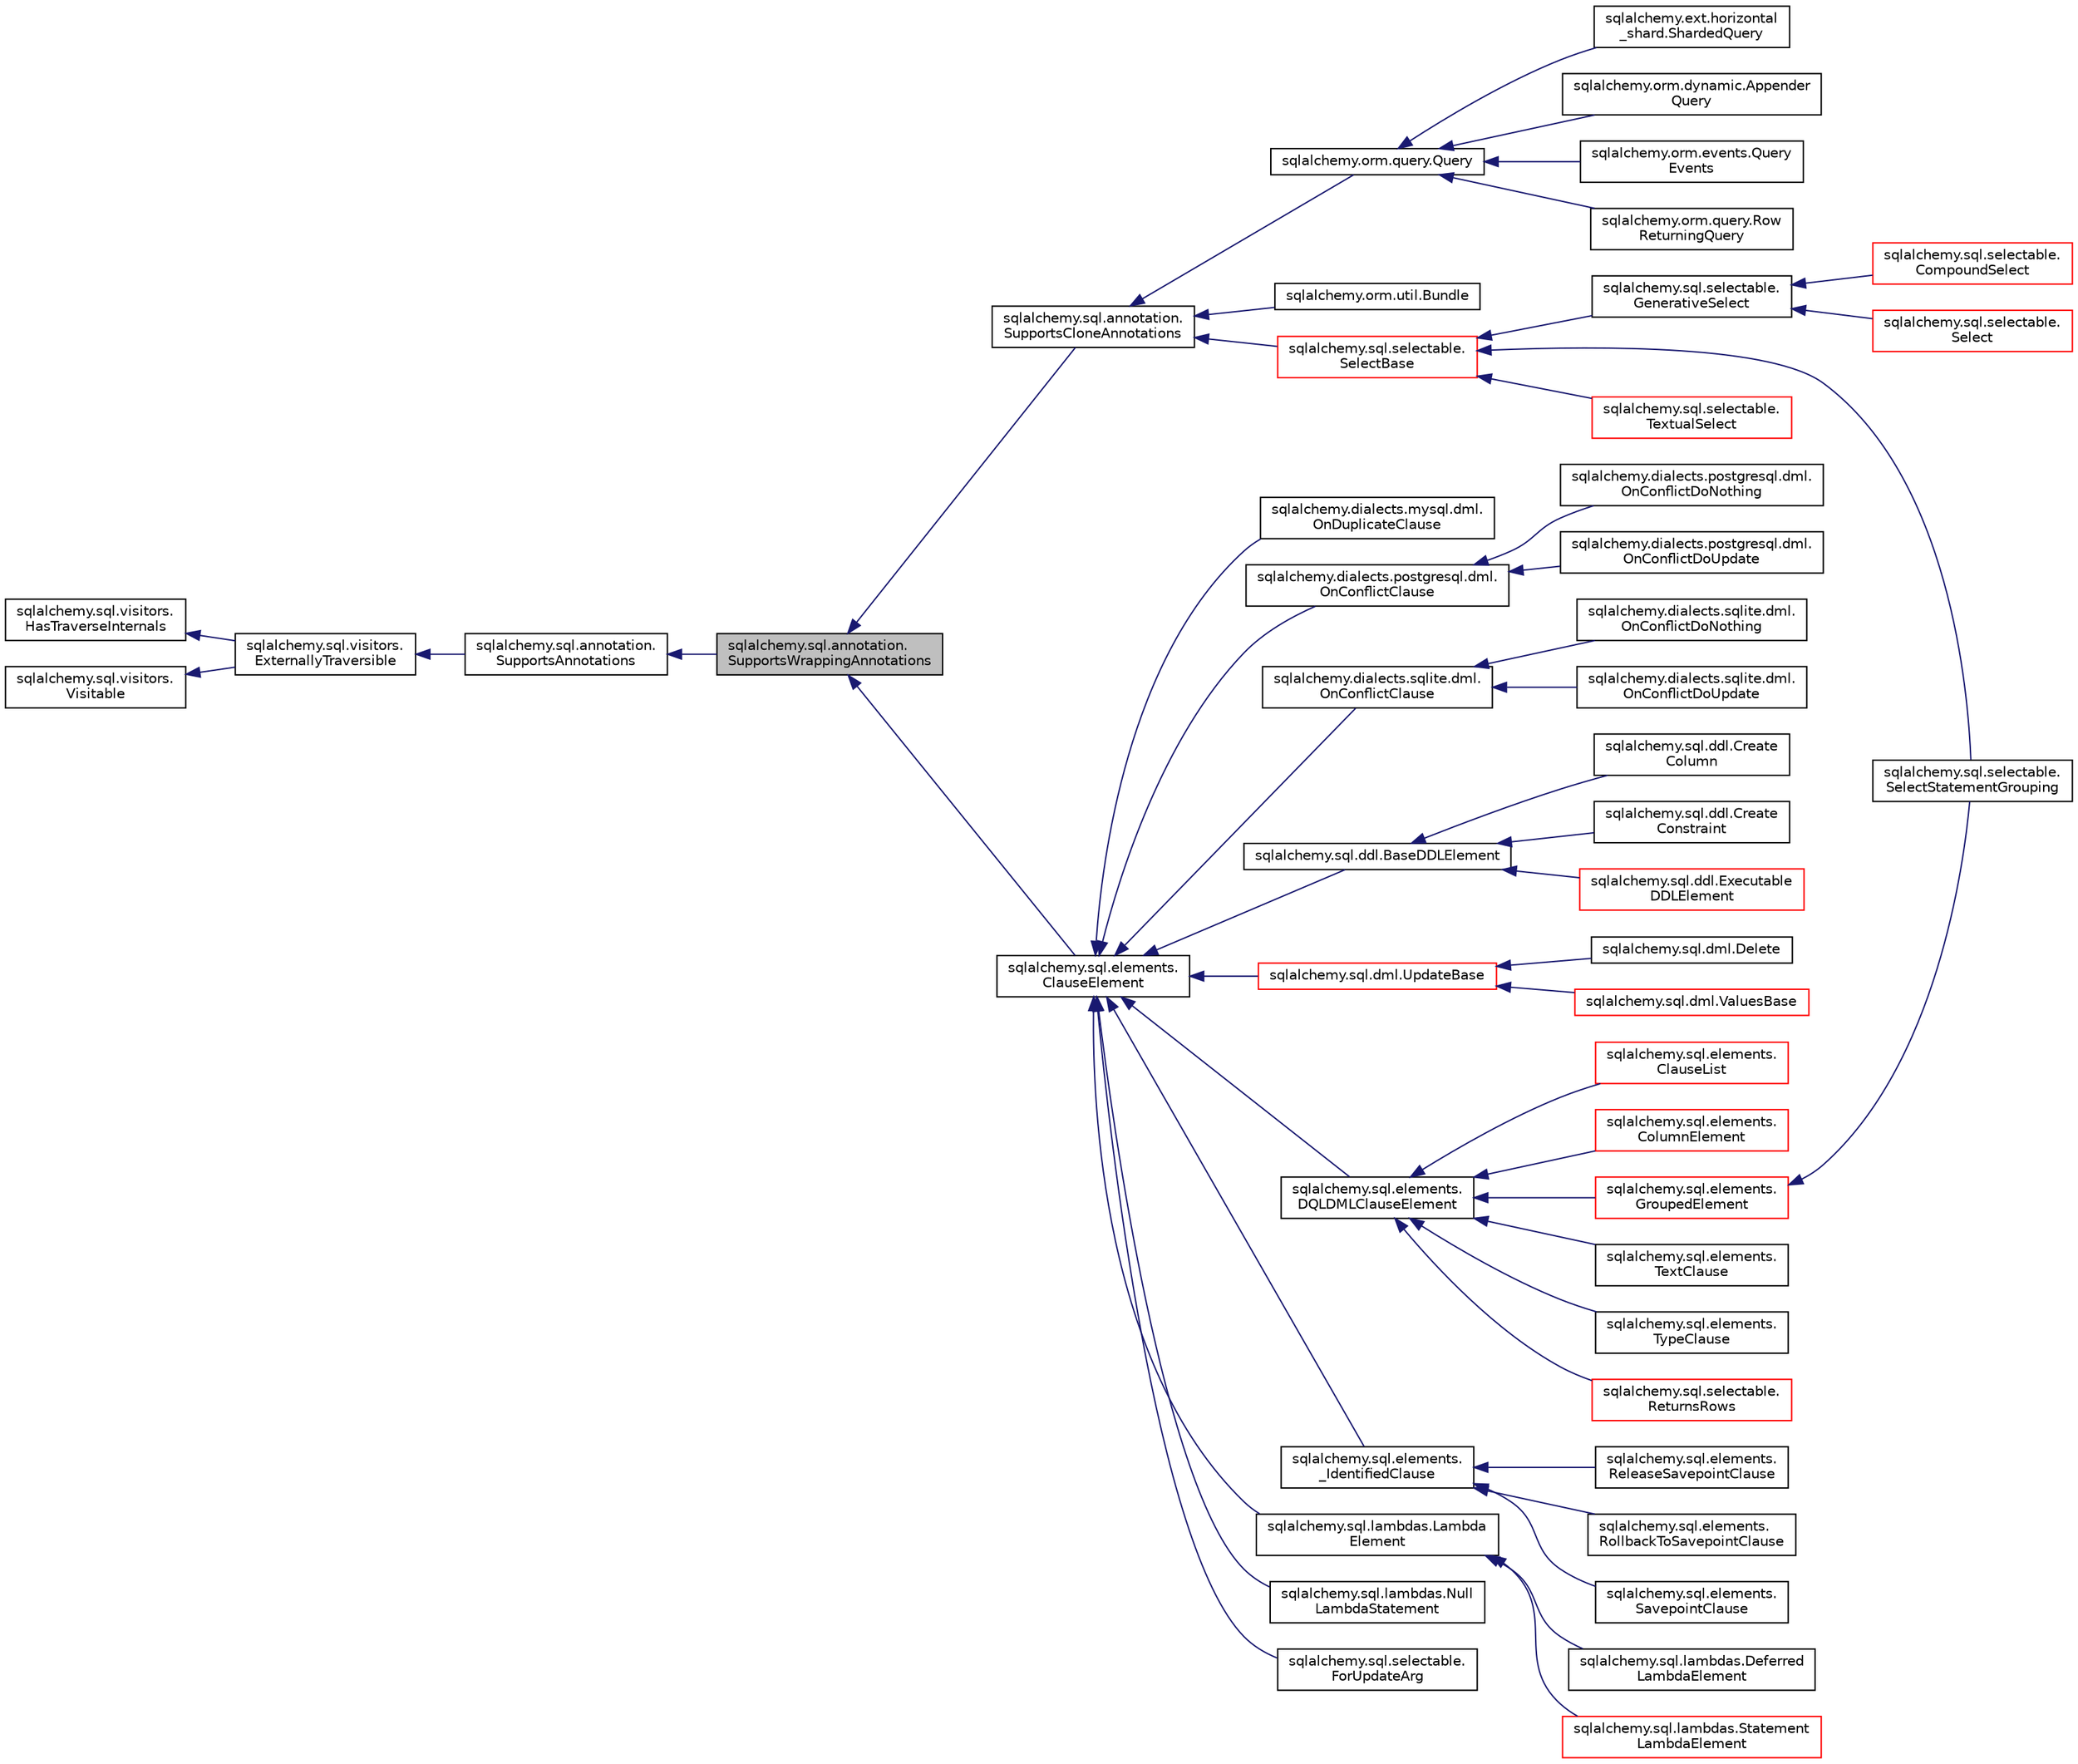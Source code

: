 digraph "sqlalchemy.sql.annotation.SupportsWrappingAnnotations"
{
 // LATEX_PDF_SIZE
  edge [fontname="Helvetica",fontsize="10",labelfontname="Helvetica",labelfontsize="10"];
  node [fontname="Helvetica",fontsize="10",shape=record];
  rankdir="LR";
  Node1 [label="sqlalchemy.sql.annotation.\lSupportsWrappingAnnotations",height=0.2,width=0.4,color="black", fillcolor="grey75", style="filled", fontcolor="black",tooltip=" "];
  Node2 -> Node1 [dir="back",color="midnightblue",fontsize="10",style="solid",fontname="Helvetica"];
  Node2 [label="sqlalchemy.sql.annotation.\lSupportsAnnotations",height=0.2,width=0.4,color="black", fillcolor="white", style="filled",URL="$classsqlalchemy_1_1sql_1_1annotation_1_1SupportsAnnotations.html",tooltip=" "];
  Node3 -> Node2 [dir="back",color="midnightblue",fontsize="10",style="solid",fontname="Helvetica"];
  Node3 [label="sqlalchemy.sql.visitors.\lExternallyTraversible",height=0.2,width=0.4,color="black", fillcolor="white", style="filled",URL="$classsqlalchemy_1_1sql_1_1visitors_1_1ExternallyTraversible.html",tooltip=" "];
  Node4 -> Node3 [dir="back",color="midnightblue",fontsize="10",style="solid",fontname="Helvetica"];
  Node4 [label="sqlalchemy.sql.visitors.\lHasTraverseInternals",height=0.2,width=0.4,color="black", fillcolor="white", style="filled",URL="$classsqlalchemy_1_1sql_1_1visitors_1_1HasTraverseInternals.html",tooltip=" "];
  Node5 -> Node3 [dir="back",color="midnightblue",fontsize="10",style="solid",fontname="Helvetica"];
  Node5 [label="sqlalchemy.sql.visitors.\lVisitable",height=0.2,width=0.4,color="black", fillcolor="white", style="filled",URL="$classsqlalchemy_1_1sql_1_1visitors_1_1Visitable.html",tooltip=" "];
  Node1 -> Node6 [dir="back",color="midnightblue",fontsize="10",style="solid",fontname="Helvetica"];
  Node6 [label="sqlalchemy.sql.annotation.\lSupportsCloneAnnotations",height=0.2,width=0.4,color="black", fillcolor="white", style="filled",URL="$classsqlalchemy_1_1sql_1_1annotation_1_1SupportsCloneAnnotations.html",tooltip=" "];
  Node6 -> Node7 [dir="back",color="midnightblue",fontsize="10",style="solid",fontname="Helvetica"];
  Node7 [label="sqlalchemy.orm.query.Query",height=0.2,width=0.4,color="black", fillcolor="white", style="filled",URL="$classsqlalchemy_1_1orm_1_1query_1_1Query.html",tooltip=" "];
  Node7 -> Node8 [dir="back",color="midnightblue",fontsize="10",style="solid",fontname="Helvetica"];
  Node8 [label="sqlalchemy.ext.horizontal\l_shard.ShardedQuery",height=0.2,width=0.4,color="black", fillcolor="white", style="filled",URL="$classsqlalchemy_1_1ext_1_1horizontal__shard_1_1ShardedQuery.html",tooltip=" "];
  Node7 -> Node9 [dir="back",color="midnightblue",fontsize="10",style="solid",fontname="Helvetica"];
  Node9 [label="sqlalchemy.orm.dynamic.Appender\lQuery",height=0.2,width=0.4,color="black", fillcolor="white", style="filled",URL="$classsqlalchemy_1_1orm_1_1dynamic_1_1AppenderQuery.html",tooltip=" "];
  Node7 -> Node10 [dir="back",color="midnightblue",fontsize="10",style="solid",fontname="Helvetica"];
  Node10 [label="sqlalchemy.orm.events.Query\lEvents",height=0.2,width=0.4,color="black", fillcolor="white", style="filled",URL="$classsqlalchemy_1_1orm_1_1events_1_1QueryEvents.html",tooltip=" "];
  Node7 -> Node11 [dir="back",color="midnightblue",fontsize="10",style="solid",fontname="Helvetica"];
  Node11 [label="sqlalchemy.orm.query.Row\lReturningQuery",height=0.2,width=0.4,color="black", fillcolor="white", style="filled",URL="$classsqlalchemy_1_1orm_1_1query_1_1RowReturningQuery.html",tooltip=" "];
  Node6 -> Node12 [dir="back",color="midnightblue",fontsize="10",style="solid",fontname="Helvetica"];
  Node12 [label="sqlalchemy.orm.util.Bundle",height=0.2,width=0.4,color="black", fillcolor="white", style="filled",URL="$classsqlalchemy_1_1orm_1_1util_1_1Bundle.html",tooltip=" "];
  Node6 -> Node13 [dir="back",color="midnightblue",fontsize="10",style="solid",fontname="Helvetica"];
  Node13 [label="sqlalchemy.sql.selectable.\lSelectBase",height=0.2,width=0.4,color="red", fillcolor="white", style="filled",URL="$classsqlalchemy_1_1sql_1_1selectable_1_1SelectBase.html",tooltip=" "];
  Node13 -> Node14 [dir="back",color="midnightblue",fontsize="10",style="solid",fontname="Helvetica"];
  Node14 [label="sqlalchemy.sql.selectable.\lGenerativeSelect",height=0.2,width=0.4,color="black", fillcolor="white", style="filled",URL="$classsqlalchemy_1_1sql_1_1selectable_1_1GenerativeSelect.html",tooltip=" "];
  Node14 -> Node15 [dir="back",color="midnightblue",fontsize="10",style="solid",fontname="Helvetica"];
  Node15 [label="sqlalchemy.sql.selectable.\lCompoundSelect",height=0.2,width=0.4,color="red", fillcolor="white", style="filled",URL="$classsqlalchemy_1_1sql_1_1selectable_1_1CompoundSelect.html",tooltip=" "];
  Node14 -> Node16 [dir="back",color="midnightblue",fontsize="10",style="solid",fontname="Helvetica"];
  Node16 [label="sqlalchemy.sql.selectable.\lSelect",height=0.2,width=0.4,color="red", fillcolor="white", style="filled",URL="$classsqlalchemy_1_1sql_1_1selectable_1_1Select.html",tooltip=" "];
  Node13 -> Node17 [dir="back",color="midnightblue",fontsize="10",style="solid",fontname="Helvetica"];
  Node17 [label="sqlalchemy.sql.selectable.\lSelectStatementGrouping",height=0.2,width=0.4,color="black", fillcolor="white", style="filled",URL="$classsqlalchemy_1_1sql_1_1selectable_1_1SelectStatementGrouping.html",tooltip=" "];
  Node13 -> Node18 [dir="back",color="midnightblue",fontsize="10",style="solid",fontname="Helvetica"];
  Node18 [label="sqlalchemy.sql.selectable.\lTextualSelect",height=0.2,width=0.4,color="red", fillcolor="white", style="filled",URL="$classsqlalchemy_1_1sql_1_1selectable_1_1TextualSelect.html",tooltip=" "];
  Node1 -> Node19 [dir="back",color="midnightblue",fontsize="10",style="solid",fontname="Helvetica"];
  Node19 [label="sqlalchemy.sql.elements.\lClauseElement",height=0.2,width=0.4,color="black", fillcolor="white", style="filled",URL="$classsqlalchemy_1_1sql_1_1elements_1_1ClauseElement.html",tooltip=" "];
  Node19 -> Node20 [dir="back",color="midnightblue",fontsize="10",style="solid",fontname="Helvetica"];
  Node20 [label="sqlalchemy.dialects.mysql.dml.\lOnDuplicateClause",height=0.2,width=0.4,color="black", fillcolor="white", style="filled",URL="$classsqlalchemy_1_1dialects_1_1mysql_1_1dml_1_1OnDuplicateClause.html",tooltip=" "];
  Node19 -> Node21 [dir="back",color="midnightblue",fontsize="10",style="solid",fontname="Helvetica"];
  Node21 [label="sqlalchemy.dialects.postgresql.dml.\lOnConflictClause",height=0.2,width=0.4,color="black", fillcolor="white", style="filled",URL="$classsqlalchemy_1_1dialects_1_1postgresql_1_1dml_1_1OnConflictClause.html",tooltip=" "];
  Node21 -> Node22 [dir="back",color="midnightblue",fontsize="10",style="solid",fontname="Helvetica"];
  Node22 [label="sqlalchemy.dialects.postgresql.dml.\lOnConflictDoNothing",height=0.2,width=0.4,color="black", fillcolor="white", style="filled",URL="$classsqlalchemy_1_1dialects_1_1postgresql_1_1dml_1_1OnConflictDoNothing.html",tooltip=" "];
  Node21 -> Node23 [dir="back",color="midnightblue",fontsize="10",style="solid",fontname="Helvetica"];
  Node23 [label="sqlalchemy.dialects.postgresql.dml.\lOnConflictDoUpdate",height=0.2,width=0.4,color="black", fillcolor="white", style="filled",URL="$classsqlalchemy_1_1dialects_1_1postgresql_1_1dml_1_1OnConflictDoUpdate.html",tooltip=" "];
  Node19 -> Node24 [dir="back",color="midnightblue",fontsize="10",style="solid",fontname="Helvetica"];
  Node24 [label="sqlalchemy.dialects.sqlite.dml.\lOnConflictClause",height=0.2,width=0.4,color="black", fillcolor="white", style="filled",URL="$classsqlalchemy_1_1dialects_1_1sqlite_1_1dml_1_1OnConflictClause.html",tooltip=" "];
  Node24 -> Node25 [dir="back",color="midnightblue",fontsize="10",style="solid",fontname="Helvetica"];
  Node25 [label="sqlalchemy.dialects.sqlite.dml.\lOnConflictDoNothing",height=0.2,width=0.4,color="black", fillcolor="white", style="filled",URL="$classsqlalchemy_1_1dialects_1_1sqlite_1_1dml_1_1OnConflictDoNothing.html",tooltip=" "];
  Node24 -> Node26 [dir="back",color="midnightblue",fontsize="10",style="solid",fontname="Helvetica"];
  Node26 [label="sqlalchemy.dialects.sqlite.dml.\lOnConflictDoUpdate",height=0.2,width=0.4,color="black", fillcolor="white", style="filled",URL="$classsqlalchemy_1_1dialects_1_1sqlite_1_1dml_1_1OnConflictDoUpdate.html",tooltip=" "];
  Node19 -> Node27 [dir="back",color="midnightblue",fontsize="10",style="solid",fontname="Helvetica"];
  Node27 [label="sqlalchemy.sql.ddl.BaseDDLElement",height=0.2,width=0.4,color="black", fillcolor="white", style="filled",URL="$classsqlalchemy_1_1sql_1_1ddl_1_1BaseDDLElement.html",tooltip=" "];
  Node27 -> Node28 [dir="back",color="midnightblue",fontsize="10",style="solid",fontname="Helvetica"];
  Node28 [label="sqlalchemy.sql.ddl.Create\lColumn",height=0.2,width=0.4,color="black", fillcolor="white", style="filled",URL="$classsqlalchemy_1_1sql_1_1ddl_1_1CreateColumn.html",tooltip=" "];
  Node27 -> Node29 [dir="back",color="midnightblue",fontsize="10",style="solid",fontname="Helvetica"];
  Node29 [label="sqlalchemy.sql.ddl.Create\lConstraint",height=0.2,width=0.4,color="black", fillcolor="white", style="filled",URL="$classsqlalchemy_1_1sql_1_1ddl_1_1CreateConstraint.html",tooltip=" "];
  Node27 -> Node30 [dir="back",color="midnightblue",fontsize="10",style="solid",fontname="Helvetica"];
  Node30 [label="sqlalchemy.sql.ddl.Executable\lDDLElement",height=0.2,width=0.4,color="red", fillcolor="white", style="filled",URL="$classsqlalchemy_1_1sql_1_1ddl_1_1ExecutableDDLElement.html",tooltip=" "];
  Node19 -> Node56 [dir="back",color="midnightblue",fontsize="10",style="solid",fontname="Helvetica"];
  Node56 [label="sqlalchemy.sql.dml.UpdateBase",height=0.2,width=0.4,color="red", fillcolor="white", style="filled",URL="$classsqlalchemy_1_1sql_1_1dml_1_1UpdateBase.html",tooltip=" "];
  Node56 -> Node57 [dir="back",color="midnightblue",fontsize="10",style="solid",fontname="Helvetica"];
  Node57 [label="sqlalchemy.sql.dml.Delete",height=0.2,width=0.4,color="black", fillcolor="white", style="filled",URL="$classsqlalchemy_1_1sql_1_1dml_1_1Delete.html",tooltip=" "];
  Node56 -> Node58 [dir="back",color="midnightblue",fontsize="10",style="solid",fontname="Helvetica"];
  Node58 [label="sqlalchemy.sql.dml.ValuesBase",height=0.2,width=0.4,color="red", fillcolor="white", style="filled",URL="$classsqlalchemy_1_1sql_1_1dml_1_1ValuesBase.html",tooltip=" "];
  Node19 -> Node64 [dir="back",color="midnightblue",fontsize="10",style="solid",fontname="Helvetica"];
  Node64 [label="sqlalchemy.sql.elements.\lDQLDMLClauseElement",height=0.2,width=0.4,color="black", fillcolor="white", style="filled",URL="$classsqlalchemy_1_1sql_1_1elements_1_1DQLDMLClauseElement.html",tooltip=" "];
  Node64 -> Node65 [dir="back",color="midnightblue",fontsize="10",style="solid",fontname="Helvetica"];
  Node65 [label="sqlalchemy.sql.elements.\lClauseList",height=0.2,width=0.4,color="red", fillcolor="white", style="filled",URL="$classsqlalchemy_1_1sql_1_1elements_1_1ClauseList.html",tooltip=" "];
  Node64 -> Node67 [dir="back",color="midnightblue",fontsize="10",style="solid",fontname="Helvetica"];
  Node67 [label="sqlalchemy.sql.elements.\lColumnElement",height=0.2,width=0.4,color="red", fillcolor="white", style="filled",URL="$classsqlalchemy_1_1sql_1_1elements_1_1ColumnElement.html",tooltip=" "];
  Node64 -> Node145 [dir="back",color="midnightblue",fontsize="10",style="solid",fontname="Helvetica"];
  Node145 [label="sqlalchemy.sql.elements.\lGroupedElement",height=0.2,width=0.4,color="red", fillcolor="white", style="filled",URL="$classsqlalchemy_1_1sql_1_1elements_1_1GroupedElement.html",tooltip=" "];
  Node145 -> Node17 [dir="back",color="midnightblue",fontsize="10",style="solid",fontname="Helvetica"];
  Node64 -> Node149 [dir="back",color="midnightblue",fontsize="10",style="solid",fontname="Helvetica"];
  Node149 [label="sqlalchemy.sql.elements.\lTextClause",height=0.2,width=0.4,color="black", fillcolor="white", style="filled",URL="$classsqlalchemy_1_1sql_1_1elements_1_1TextClause.html",tooltip=" "];
  Node64 -> Node150 [dir="back",color="midnightblue",fontsize="10",style="solid",fontname="Helvetica"];
  Node150 [label="sqlalchemy.sql.elements.\lTypeClause",height=0.2,width=0.4,color="black", fillcolor="white", style="filled",URL="$classsqlalchemy_1_1sql_1_1elements_1_1TypeClause.html",tooltip=" "];
  Node64 -> Node151 [dir="back",color="midnightblue",fontsize="10",style="solid",fontname="Helvetica"];
  Node151 [label="sqlalchemy.sql.selectable.\lReturnsRows",height=0.2,width=0.4,color="red", fillcolor="white", style="filled",URL="$classsqlalchemy_1_1sql_1_1selectable_1_1ReturnsRows.html",tooltip=" "];
  Node19 -> Node172 [dir="back",color="midnightblue",fontsize="10",style="solid",fontname="Helvetica"];
  Node172 [label="sqlalchemy.sql.elements.\l_IdentifiedClause",height=0.2,width=0.4,color="black", fillcolor="white", style="filled",URL="$classsqlalchemy_1_1sql_1_1elements_1_1__IdentifiedClause.html",tooltip=" "];
  Node172 -> Node173 [dir="back",color="midnightblue",fontsize="10",style="solid",fontname="Helvetica"];
  Node173 [label="sqlalchemy.sql.elements.\lReleaseSavepointClause",height=0.2,width=0.4,color="black", fillcolor="white", style="filled",URL="$classsqlalchemy_1_1sql_1_1elements_1_1ReleaseSavepointClause.html",tooltip=" "];
  Node172 -> Node174 [dir="back",color="midnightblue",fontsize="10",style="solid",fontname="Helvetica"];
  Node174 [label="sqlalchemy.sql.elements.\lRollbackToSavepointClause",height=0.2,width=0.4,color="black", fillcolor="white", style="filled",URL="$classsqlalchemy_1_1sql_1_1elements_1_1RollbackToSavepointClause.html",tooltip=" "];
  Node172 -> Node175 [dir="back",color="midnightblue",fontsize="10",style="solid",fontname="Helvetica"];
  Node175 [label="sqlalchemy.sql.elements.\lSavepointClause",height=0.2,width=0.4,color="black", fillcolor="white", style="filled",URL="$classsqlalchemy_1_1sql_1_1elements_1_1SavepointClause.html",tooltip=" "];
  Node19 -> Node176 [dir="back",color="midnightblue",fontsize="10",style="solid",fontname="Helvetica"];
  Node176 [label="sqlalchemy.sql.lambdas.Lambda\lElement",height=0.2,width=0.4,color="black", fillcolor="white", style="filled",URL="$classsqlalchemy_1_1sql_1_1lambdas_1_1LambdaElement.html",tooltip=" "];
  Node176 -> Node177 [dir="back",color="midnightblue",fontsize="10",style="solid",fontname="Helvetica"];
  Node177 [label="sqlalchemy.sql.lambdas.Deferred\lLambdaElement",height=0.2,width=0.4,color="black", fillcolor="white", style="filled",URL="$classsqlalchemy_1_1sql_1_1lambdas_1_1DeferredLambdaElement.html",tooltip=" "];
  Node176 -> Node178 [dir="back",color="midnightblue",fontsize="10",style="solid",fontname="Helvetica"];
  Node178 [label="sqlalchemy.sql.lambdas.Statement\lLambdaElement",height=0.2,width=0.4,color="red", fillcolor="white", style="filled",URL="$classsqlalchemy_1_1sql_1_1lambdas_1_1StatementLambdaElement.html",tooltip=" "];
  Node19 -> Node180 [dir="back",color="midnightblue",fontsize="10",style="solid",fontname="Helvetica"];
  Node180 [label="sqlalchemy.sql.lambdas.Null\lLambdaStatement",height=0.2,width=0.4,color="black", fillcolor="white", style="filled",URL="$classsqlalchemy_1_1sql_1_1lambdas_1_1NullLambdaStatement.html",tooltip=" "];
  Node19 -> Node181 [dir="back",color="midnightblue",fontsize="10",style="solid",fontname="Helvetica"];
  Node181 [label="sqlalchemy.sql.selectable.\lForUpdateArg",height=0.2,width=0.4,color="black", fillcolor="white", style="filled",URL="$classsqlalchemy_1_1sql_1_1selectable_1_1ForUpdateArg.html",tooltip=" "];
}
